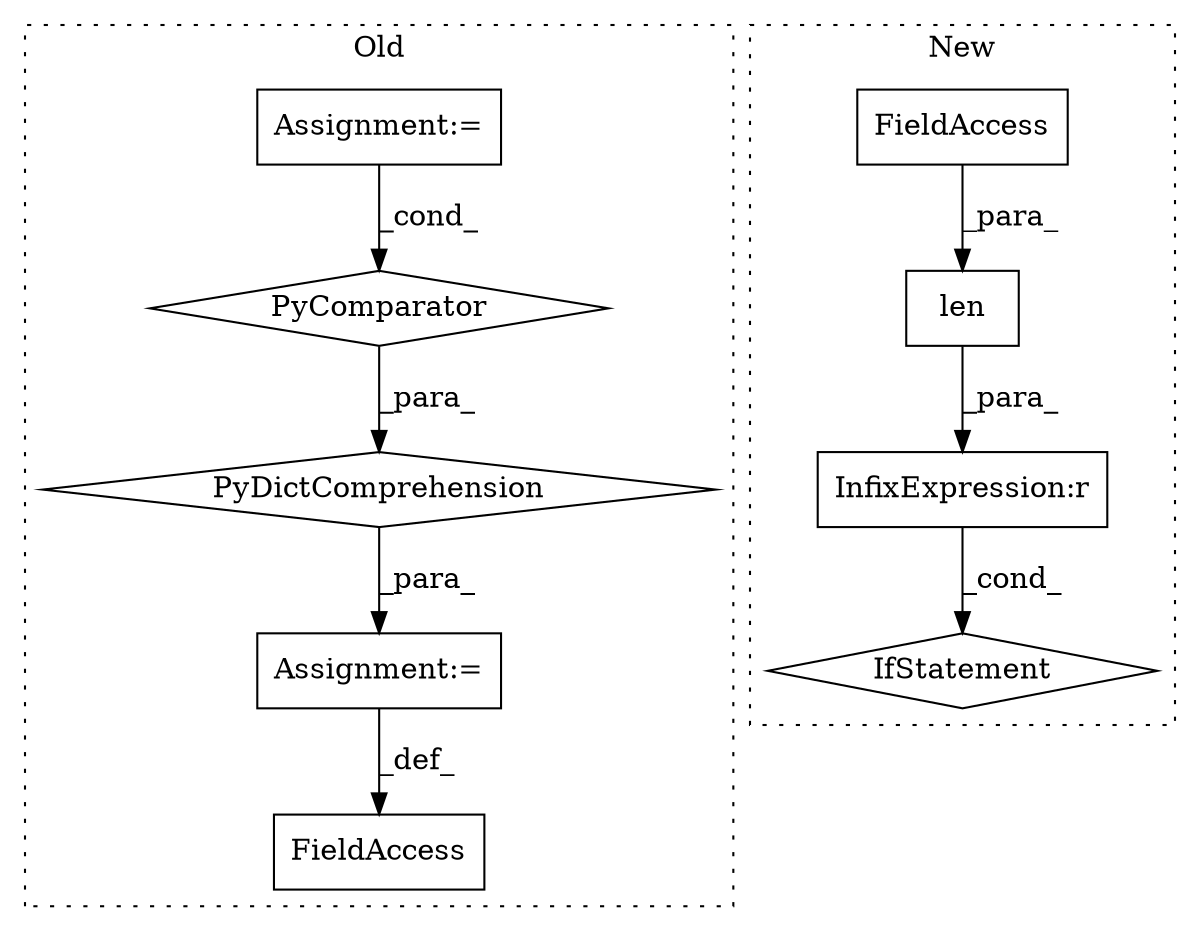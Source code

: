 digraph G {
subgraph cluster0 {
1 [label="PyDictComprehension" a="110" s="5801" l="167" shape="diamond"];
4 [label="FieldAccess" a="22" s="5756" l="15" shape="box"];
5 [label="PyComparator" a="113" s="5900" l="60" shape="diamond"];
6 [label="Assignment:=" a="7" s="5607" l="1" shape="box"];
7 [label="Assignment:=" a="7" s="5785" l="16" shape="box"];
label = "Old";
style="dotted";
}
subgraph cluster1 {
2 [label="len" a="32" s="6694,6727" l="4,1" shape="box"];
3 [label="FieldAccess" a="22" s="6698" l="16" shape="box"];
8 [label="IfStatement" a="25" s="6690,6751" l="4,2" shape="diamond"];
9 [label="InfixExpression:r" a="27" s="6728" l="3" shape="box"];
label = "New";
style="dotted";
}
1 -> 7 [label="_para_"];
2 -> 9 [label="_para_"];
3 -> 2 [label="_para_"];
5 -> 1 [label="_para_"];
6 -> 5 [label="_cond_"];
7 -> 4 [label="_def_"];
9 -> 8 [label="_cond_"];
}